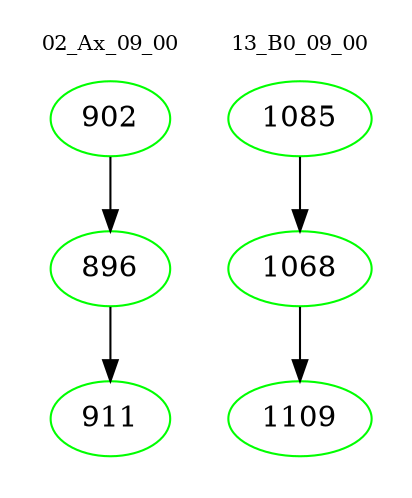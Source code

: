digraph{
subgraph cluster_0 {
color = white
label = "02_Ax_09_00";
fontsize=10;
T0_902 [label="902", color="green"]
T0_902 -> T0_896 [color="black"]
T0_896 [label="896", color="green"]
T0_896 -> T0_911 [color="black"]
T0_911 [label="911", color="green"]
}
subgraph cluster_1 {
color = white
label = "13_B0_09_00";
fontsize=10;
T1_1085 [label="1085", color="green"]
T1_1085 -> T1_1068 [color="black"]
T1_1068 [label="1068", color="green"]
T1_1068 -> T1_1109 [color="black"]
T1_1109 [label="1109", color="green"]
}
}
